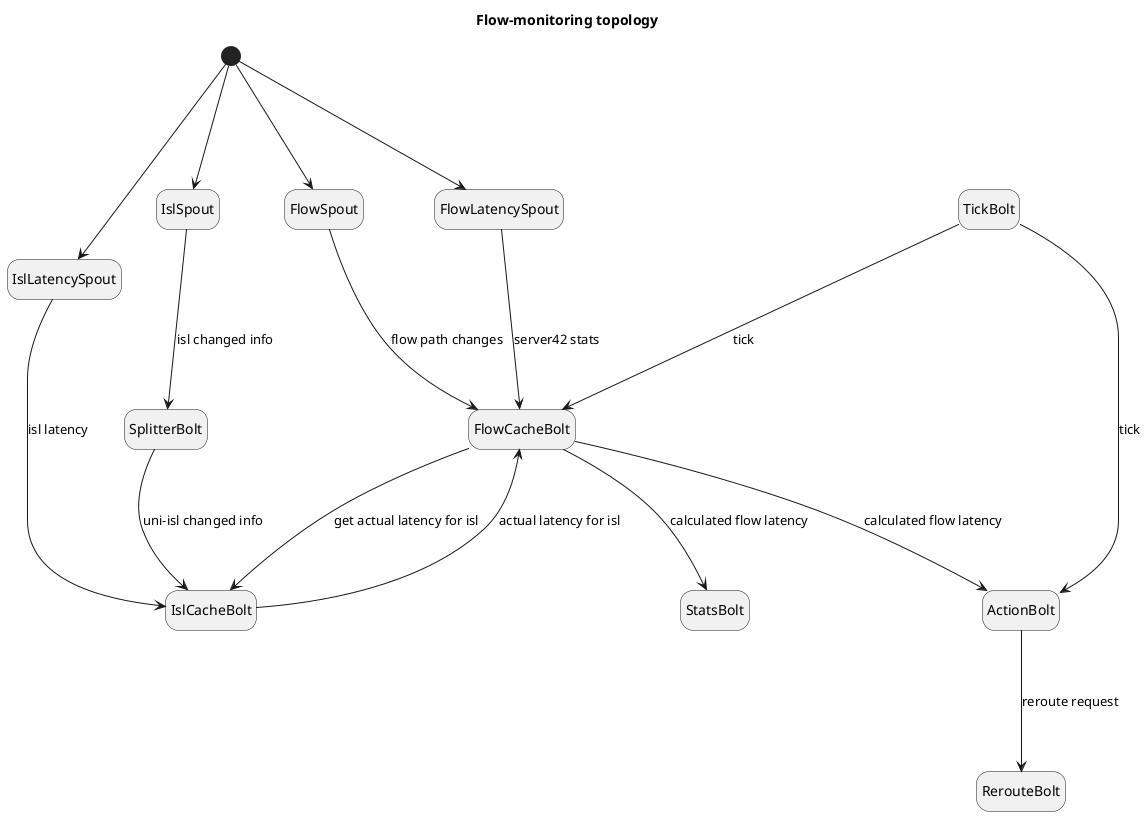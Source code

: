 @startuml
title Flow-monitoring topology
hide empty description

[*] ---> FlowSpout
[*] ---> FlowLatencySpout
[*] ---> IslLatencySpout
[*] ---> IslSpout

FlowSpout ---> FlowCacheBolt : flow path changes
FlowLatencySpout ---> FlowCacheBolt : server42 stats
IslLatencySpout ---> IslCacheBolt : isl latency
IslSpout ---> SplitterBolt : isl changed info
SplitterBolt ---> IslCacheBolt : uni-isl changed info
TickBolt ---> FlowCacheBolt : tick
TickBolt ---> ActionBolt : tick
FlowCacheBolt ---> IslCacheBolt : get actual latency for isl
IslCacheBolt ---> FlowCacheBolt : actual latency for isl
FlowCacheBolt ---> ActionBolt : calculated flow latency
FlowCacheBolt ---> StatsBolt : calculated flow latency
ActionBolt ---> RerouteBolt : reroute request

@enduml
